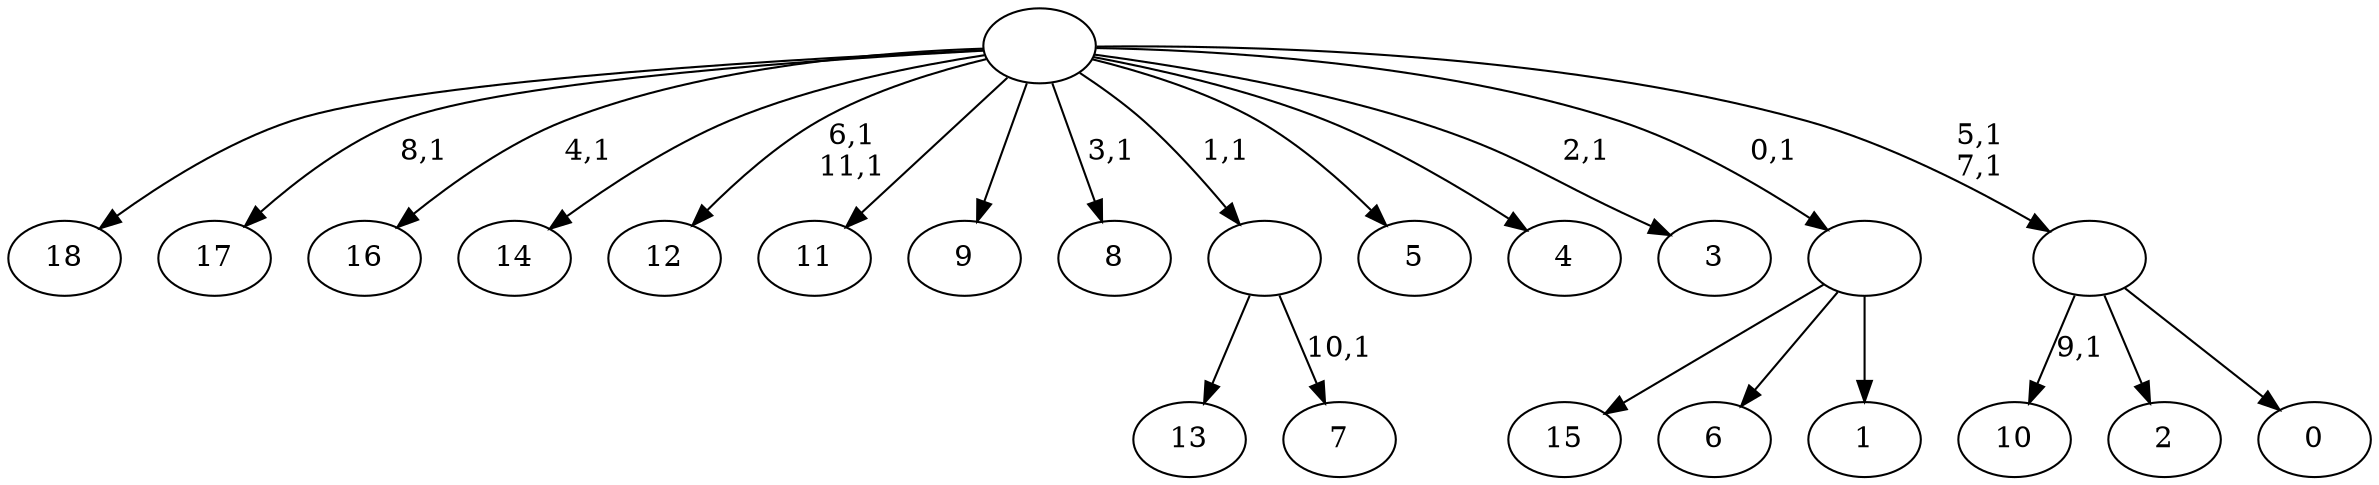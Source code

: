 digraph T {
	31 [label="18"]
	30 [label="17"]
	28 [label="16"]
	26 [label="15"]
	25 [label="14"]
	24 [label="13"]
	23 [label="12"]
	20 [label="11"]
	19 [label="10"]
	17 [label="9"]
	16 [label="8"]
	14 [label="7"]
	12 [label=""]
	11 [label="6"]
	10 [label="5"]
	9 [label="4"]
	8 [label="3"]
	6 [label="2"]
	5 [label="1"]
	4 [label=""]
	3 [label="0"]
	2 [label=""]
	0 [label=""]
	12 -> 14 [label="10,1"]
	12 -> 24 [label=""]
	4 -> 26 [label=""]
	4 -> 11 [label=""]
	4 -> 5 [label=""]
	2 -> 19 [label="9,1"]
	2 -> 6 [label=""]
	2 -> 3 [label=""]
	0 -> 2 [label="5,1\n7,1"]
	0 -> 8 [label="2,1"]
	0 -> 16 [label="3,1"]
	0 -> 23 [label="6,1\n11,1"]
	0 -> 28 [label="4,1"]
	0 -> 30 [label="8,1"]
	0 -> 31 [label=""]
	0 -> 25 [label=""]
	0 -> 20 [label=""]
	0 -> 17 [label=""]
	0 -> 12 [label="1,1"]
	0 -> 10 [label=""]
	0 -> 9 [label=""]
	0 -> 4 [label="0,1"]
}
